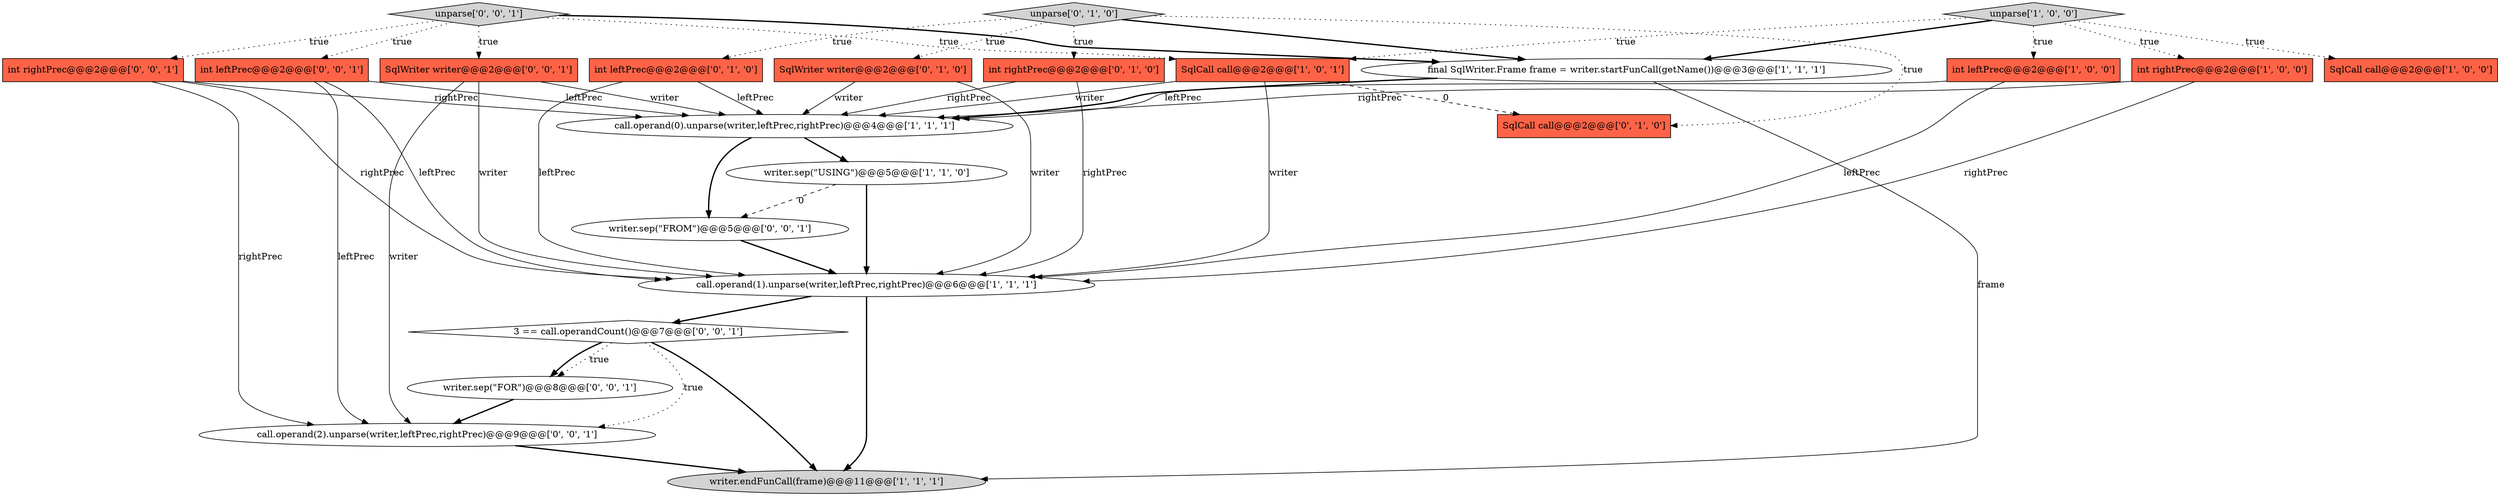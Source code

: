 digraph {
6 [style = filled, label = "call.operand(1).unparse(writer,leftPrec,rightPrec)@@@6@@@['1', '1', '1']", fillcolor = white, shape = ellipse image = "AAA0AAABBB1BBB"];
4 [style = filled, label = "int leftPrec@@@2@@@['1', '0', '0']", fillcolor = tomato, shape = box image = "AAA0AAABBB1BBB"];
22 [style = filled, label = "3 == call.operandCount()@@@7@@@['0', '0', '1']", fillcolor = white, shape = diamond image = "AAA0AAABBB3BBB"];
7 [style = filled, label = "unparse['1', '0', '0']", fillcolor = lightgray, shape = diamond image = "AAA0AAABBB1BBB"];
9 [style = filled, label = "writer.endFunCall(frame)@@@11@@@['1', '1', '1']", fillcolor = lightgray, shape = ellipse image = "AAA0AAABBB1BBB"];
20 [style = filled, label = "writer.sep(\"FOR\")@@@8@@@['0', '0', '1']", fillcolor = white, shape = ellipse image = "AAA0AAABBB3BBB"];
19 [style = filled, label = "call.operand(2).unparse(writer,leftPrec,rightPrec)@@@9@@@['0', '0', '1']", fillcolor = white, shape = ellipse image = "AAA0AAABBB3BBB"];
8 [style = filled, label = "SqlCall call@@@2@@@['1', '0', '1']", fillcolor = tomato, shape = box image = "AAA0AAABBB1BBB"];
10 [style = filled, label = "int leftPrec@@@2@@@['0', '1', '0']", fillcolor = tomato, shape = box image = "AAA0AAABBB2BBB"];
3 [style = filled, label = "final SqlWriter.Frame frame = writer.startFunCall(getName())@@@3@@@['1', '1', '1']", fillcolor = white, shape = ellipse image = "AAA0AAABBB1BBB"];
11 [style = filled, label = "int rightPrec@@@2@@@['0', '1', '0']", fillcolor = tomato, shape = box image = "AAA0AAABBB2BBB"];
12 [style = filled, label = "unparse['0', '1', '0']", fillcolor = lightgray, shape = diamond image = "AAA0AAABBB2BBB"];
2 [style = filled, label = "int rightPrec@@@2@@@['1', '0', '0']", fillcolor = tomato, shape = box image = "AAA0AAABBB1BBB"];
15 [style = filled, label = "unparse['0', '0', '1']", fillcolor = lightgray, shape = diamond image = "AAA0AAABBB3BBB"];
21 [style = filled, label = "int rightPrec@@@2@@@['0', '0', '1']", fillcolor = tomato, shape = box image = "AAA0AAABBB3BBB"];
0 [style = filled, label = "SqlCall call@@@2@@@['1', '0', '0']", fillcolor = tomato, shape = box image = "AAA0AAABBB1BBB"];
17 [style = filled, label = "int leftPrec@@@2@@@['0', '0', '1']", fillcolor = tomato, shape = box image = "AAA0AAABBB3BBB"];
1 [style = filled, label = "call.operand(0).unparse(writer,leftPrec,rightPrec)@@@4@@@['1', '1', '1']", fillcolor = white, shape = ellipse image = "AAA0AAABBB1BBB"];
16 [style = filled, label = "SqlWriter writer@@@2@@@['0', '0', '1']", fillcolor = tomato, shape = box image = "AAA0AAABBB3BBB"];
18 [style = filled, label = "writer.sep(\"FROM\")@@@5@@@['0', '0', '1']", fillcolor = white, shape = ellipse image = "AAA0AAABBB3BBB"];
13 [style = filled, label = "SqlWriter writer@@@2@@@['0', '1', '0']", fillcolor = tomato, shape = box image = "AAA0AAABBB2BBB"];
5 [style = filled, label = "writer.sep(\"USING\")@@@5@@@['1', '1', '0']", fillcolor = white, shape = ellipse image = "AAA0AAABBB1BBB"];
14 [style = filled, label = "SqlCall call@@@2@@@['0', '1', '0']", fillcolor = tomato, shape = box image = "AAA1AAABBB2BBB"];
16->19 [style = solid, label="writer"];
1->5 [style = bold, label=""];
8->6 [style = solid, label="writer"];
7->2 [style = dotted, label="true"];
13->1 [style = solid, label="writer"];
22->19 [style = dotted, label="true"];
17->6 [style = solid, label="leftPrec"];
2->1 [style = solid, label="rightPrec"];
3->1 [style = bold, label=""];
6->22 [style = bold, label=""];
13->6 [style = solid, label="writer"];
22->9 [style = bold, label=""];
21->1 [style = solid, label="rightPrec"];
4->1 [style = solid, label="leftPrec"];
1->18 [style = bold, label=""];
16->1 [style = solid, label="writer"];
8->14 [style = dashed, label="0"];
8->1 [style = solid, label="writer"];
11->1 [style = solid, label="rightPrec"];
7->0 [style = dotted, label="true"];
15->3 [style = bold, label=""];
15->16 [style = dotted, label="true"];
15->21 [style = dotted, label="true"];
5->18 [style = dashed, label="0"];
7->3 [style = bold, label=""];
10->6 [style = solid, label="leftPrec"];
12->11 [style = dotted, label="true"];
15->17 [style = dotted, label="true"];
2->6 [style = solid, label="rightPrec"];
12->14 [style = dotted, label="true"];
17->19 [style = solid, label="leftPrec"];
12->13 [style = dotted, label="true"];
22->20 [style = dotted, label="true"];
15->8 [style = dotted, label="true"];
11->6 [style = solid, label="rightPrec"];
5->6 [style = bold, label=""];
22->20 [style = bold, label=""];
19->9 [style = bold, label=""];
18->6 [style = bold, label=""];
12->10 [style = dotted, label="true"];
7->4 [style = dotted, label="true"];
10->1 [style = solid, label="leftPrec"];
17->1 [style = solid, label="leftPrec"];
12->3 [style = bold, label=""];
6->9 [style = bold, label=""];
20->19 [style = bold, label=""];
7->8 [style = dotted, label="true"];
21->19 [style = solid, label="rightPrec"];
4->6 [style = solid, label="leftPrec"];
3->9 [style = solid, label="frame"];
16->6 [style = solid, label="writer"];
21->6 [style = solid, label="rightPrec"];
}
